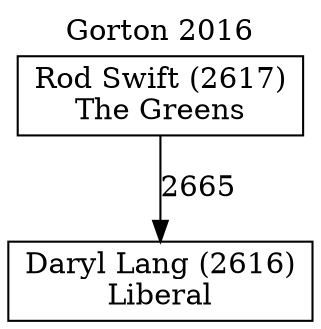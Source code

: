 // House preference flow
digraph "Daryl Lang (2616)_Gorton_2016" {
	graph [label="Gorton 2016" labelloc=t mclimit=10]
	node [shape=box]
	"Daryl Lang (2616)" [label="Daryl Lang (2616)
Liberal"]
	"Rod Swift (2617)" [label="Rod Swift (2617)
The Greens"]
	"Rod Swift (2617)" -> "Daryl Lang (2616)" [label=2665]
}
